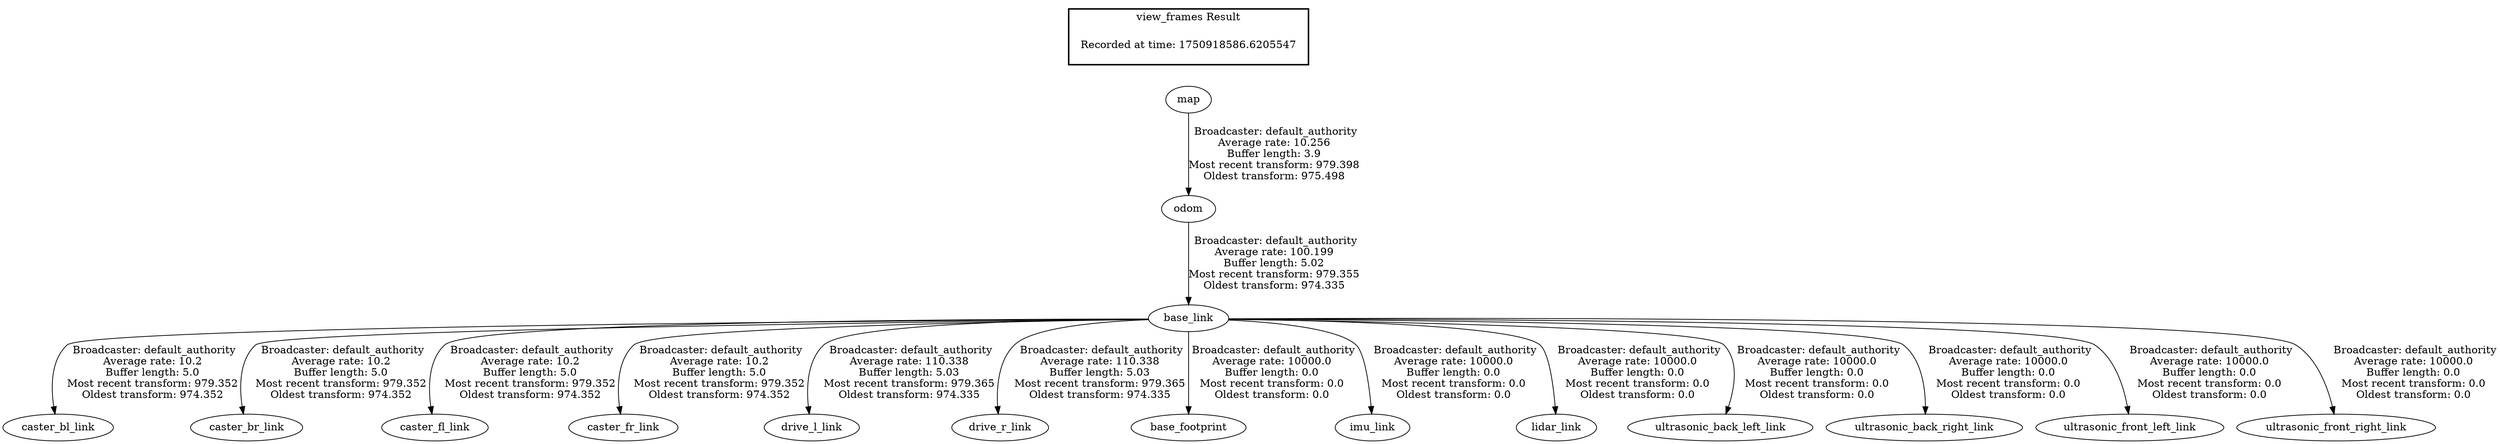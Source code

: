 digraph G {
"base_link" -> "caster_bl_link"[label=" Broadcaster: default_authority\nAverage rate: 10.2\nBuffer length: 5.0\nMost recent transform: 979.352\nOldest transform: 974.352\n"];
"odom" -> "base_link"[label=" Broadcaster: default_authority\nAverage rate: 100.199\nBuffer length: 5.02\nMost recent transform: 979.355\nOldest transform: 974.335\n"];
"base_link" -> "caster_br_link"[label=" Broadcaster: default_authority\nAverage rate: 10.2\nBuffer length: 5.0\nMost recent transform: 979.352\nOldest transform: 974.352\n"];
"base_link" -> "caster_fl_link"[label=" Broadcaster: default_authority\nAverage rate: 10.2\nBuffer length: 5.0\nMost recent transform: 979.352\nOldest transform: 974.352\n"];
"base_link" -> "caster_fr_link"[label=" Broadcaster: default_authority\nAverage rate: 10.2\nBuffer length: 5.0\nMost recent transform: 979.352\nOldest transform: 974.352\n"];
"base_link" -> "drive_l_link"[label=" Broadcaster: default_authority\nAverage rate: 110.338\nBuffer length: 5.03\nMost recent transform: 979.365\nOldest transform: 974.335\n"];
"base_link" -> "drive_r_link"[label=" Broadcaster: default_authority\nAverage rate: 110.338\nBuffer length: 5.03\nMost recent transform: 979.365\nOldest transform: 974.335\n"];
"map" -> "odom"[label=" Broadcaster: default_authority\nAverage rate: 10.256\nBuffer length: 3.9\nMost recent transform: 979.398\nOldest transform: 975.498\n"];
"base_link" -> "base_footprint"[label=" Broadcaster: default_authority\nAverage rate: 10000.0\nBuffer length: 0.0\nMost recent transform: 0.0\nOldest transform: 0.0\n"];
"base_link" -> "imu_link"[label=" Broadcaster: default_authority\nAverage rate: 10000.0\nBuffer length: 0.0\nMost recent transform: 0.0\nOldest transform: 0.0\n"];
"base_link" -> "lidar_link"[label=" Broadcaster: default_authority\nAverage rate: 10000.0\nBuffer length: 0.0\nMost recent transform: 0.0\nOldest transform: 0.0\n"];
"base_link" -> "ultrasonic_back_left_link"[label=" Broadcaster: default_authority\nAverage rate: 10000.0\nBuffer length: 0.0\nMost recent transform: 0.0\nOldest transform: 0.0\n"];
"base_link" -> "ultrasonic_back_right_link"[label=" Broadcaster: default_authority\nAverage rate: 10000.0\nBuffer length: 0.0\nMost recent transform: 0.0\nOldest transform: 0.0\n"];
"base_link" -> "ultrasonic_front_left_link"[label=" Broadcaster: default_authority\nAverage rate: 10000.0\nBuffer length: 0.0\nMost recent transform: 0.0\nOldest transform: 0.0\n"];
"base_link" -> "ultrasonic_front_right_link"[label=" Broadcaster: default_authority\nAverage rate: 10000.0\nBuffer length: 0.0\nMost recent transform: 0.0\nOldest transform: 0.0\n"];
edge [style=invis];
 subgraph cluster_legend { style=bold; color=black; label ="view_frames Result";
"Recorded at time: 1750918586.6205547"[ shape=plaintext ] ;
}->"map";
}